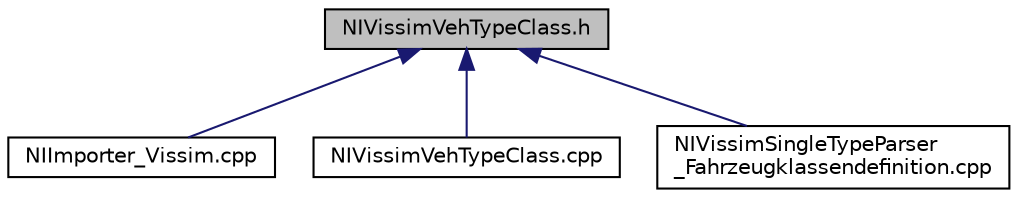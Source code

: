 digraph "NIVissimVehTypeClass.h"
{
  edge [fontname="Helvetica",fontsize="10",labelfontname="Helvetica",labelfontsize="10"];
  node [fontname="Helvetica",fontsize="10",shape=record];
  Node8 [label="NIVissimVehTypeClass.h",height=0.2,width=0.4,color="black", fillcolor="grey75", style="filled", fontcolor="black"];
  Node8 -> Node9 [dir="back",color="midnightblue",fontsize="10",style="solid",fontname="Helvetica"];
  Node9 [label="NIImporter_Vissim.cpp",height=0.2,width=0.4,color="black", fillcolor="white", style="filled",URL="$d0/d29/_n_i_importer___vissim_8cpp.html"];
  Node8 -> Node10 [dir="back",color="midnightblue",fontsize="10",style="solid",fontname="Helvetica"];
  Node10 [label="NIVissimVehTypeClass.cpp",height=0.2,width=0.4,color="black", fillcolor="white", style="filled",URL="$d6/d9a/_n_i_vissim_veh_type_class_8cpp.html"];
  Node8 -> Node11 [dir="back",color="midnightblue",fontsize="10",style="solid",fontname="Helvetica"];
  Node11 [label="NIVissimSingleTypeParser\l_Fahrzeugklassendefinition.cpp",height=0.2,width=0.4,color="black", fillcolor="white", style="filled",URL="$d7/d77/_n_i_vissim_single_type_parser___fahrzeugklassendefinition_8cpp.html"];
}
